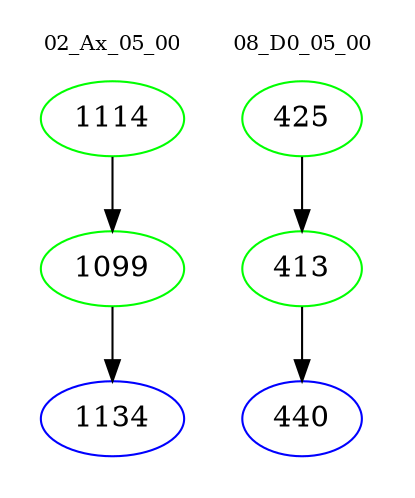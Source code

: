 digraph{
subgraph cluster_0 {
color = white
label = "02_Ax_05_00";
fontsize=10;
T0_1114 [label="1114", color="green"]
T0_1114 -> T0_1099 [color="black"]
T0_1099 [label="1099", color="green"]
T0_1099 -> T0_1134 [color="black"]
T0_1134 [label="1134", color="blue"]
}
subgraph cluster_1 {
color = white
label = "08_D0_05_00";
fontsize=10;
T1_425 [label="425", color="green"]
T1_425 -> T1_413 [color="black"]
T1_413 [label="413", color="green"]
T1_413 -> T1_440 [color="black"]
T1_440 [label="440", color="blue"]
}
}
